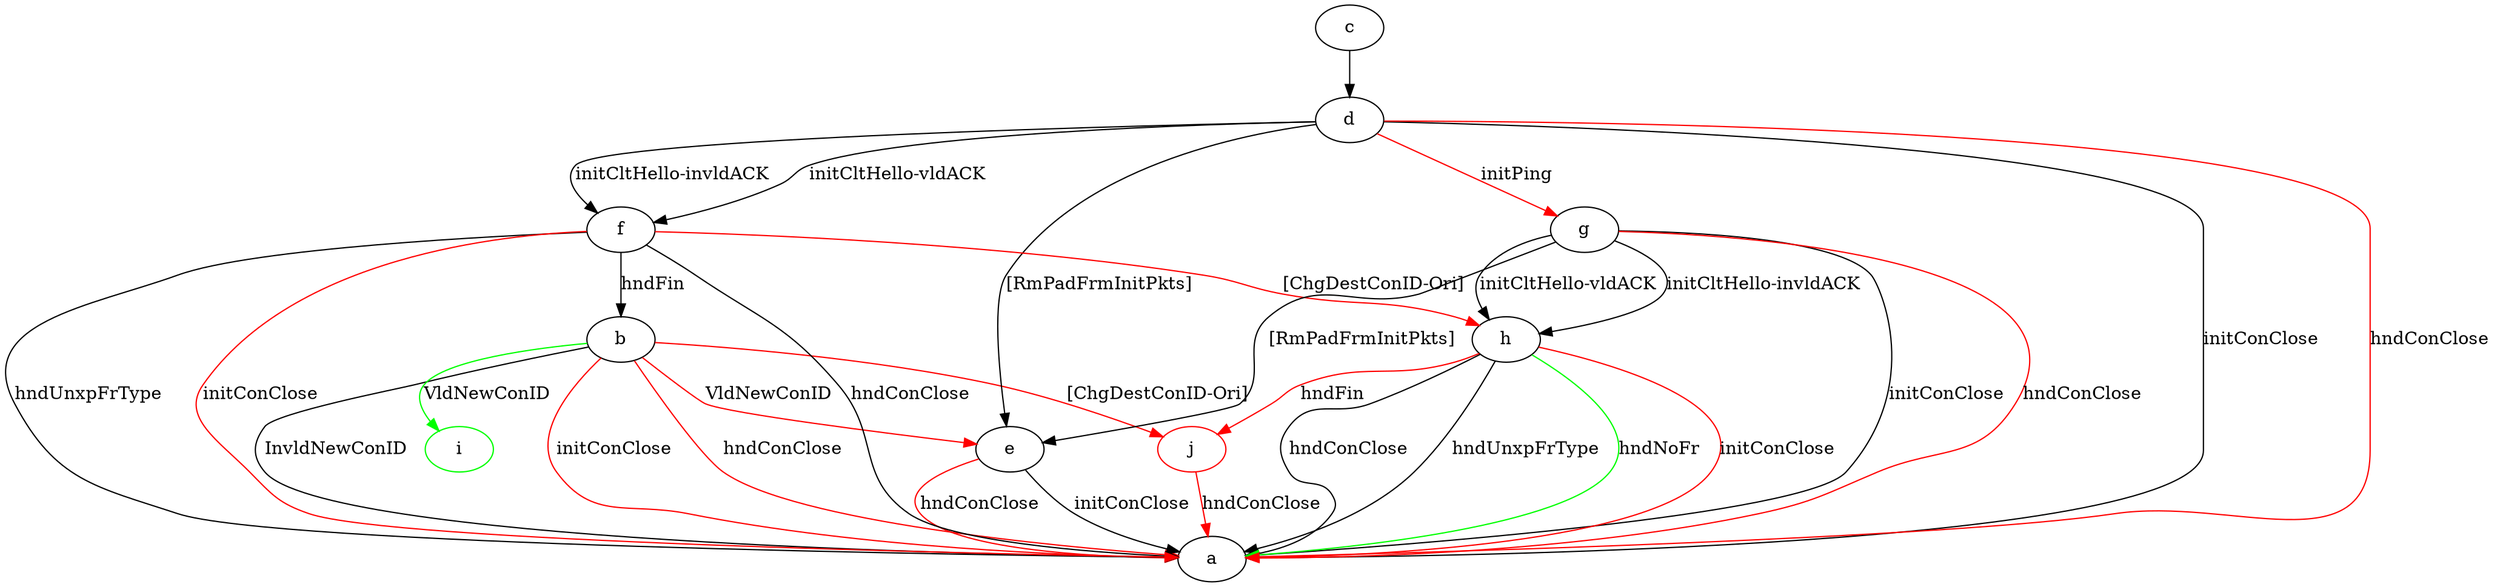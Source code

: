digraph "" {
	b -> a	[key=0,
		label="InvldNewConID "];
	b -> a	[key=1,
		color=red,
		label="initConClose "];
	b -> a	[key=2,
		color=red,
		label="hndConClose "];
	b -> e	[key=0,
		color=red,
		label="VldNewConID "];
	i	[color=green];
	b -> i	[key=0,
		color=green,
		label="VldNewConID "];
	j	[color=red];
	b -> j	[key=0,
		color=red,
		label="[ChgDestConID-Ori] "];
	c -> d	[key=0];
	d -> a	[key=0,
		label="initConClose "];
	d -> a	[key=1,
		color=red,
		label="hndConClose "];
	d -> e	[key=0,
		label="[RmPadFrmInitPkts] "];
	d -> f	[key=0,
		label="initCltHello-vldACK "];
	d -> f	[key=1,
		label="initCltHello-invldACK "];
	d -> g	[key=0,
		color=red,
		label="initPing "];
	e -> a	[key=0,
		label="initConClose "];
	e -> a	[key=1,
		color=red,
		label="hndConClose "];
	f -> a	[key=0,
		label="hndConClose "];
	f -> a	[key=1,
		label="hndUnxpFrType "];
	f -> a	[key=2,
		color=red,
		label="initConClose "];
	f -> b	[key=0,
		label="hndFin "];
	f -> h	[key=0,
		color=red,
		label="[ChgDestConID-Ori] "];
	g -> a	[key=0,
		label="initConClose "];
	g -> a	[key=1,
		color=red,
		label="hndConClose "];
	g -> e	[key=0,
		label="[RmPadFrmInitPkts] "];
	g -> h	[key=0,
		label="initCltHello-vldACK "];
	g -> h	[key=1,
		label="initCltHello-invldACK "];
	h -> a	[key=0,
		label="hndConClose "];
	h -> a	[key=1,
		label="hndUnxpFrType "];
	h -> a	[key=2,
		color=green,
		label="hndNoFr "];
	h -> a	[key=3,
		color=red,
		label="initConClose "];
	h -> j	[key=0,
		color=red,
		label="hndFin "];
	j -> a	[key=0,
		color=red,
		label="hndConClose "];
}
